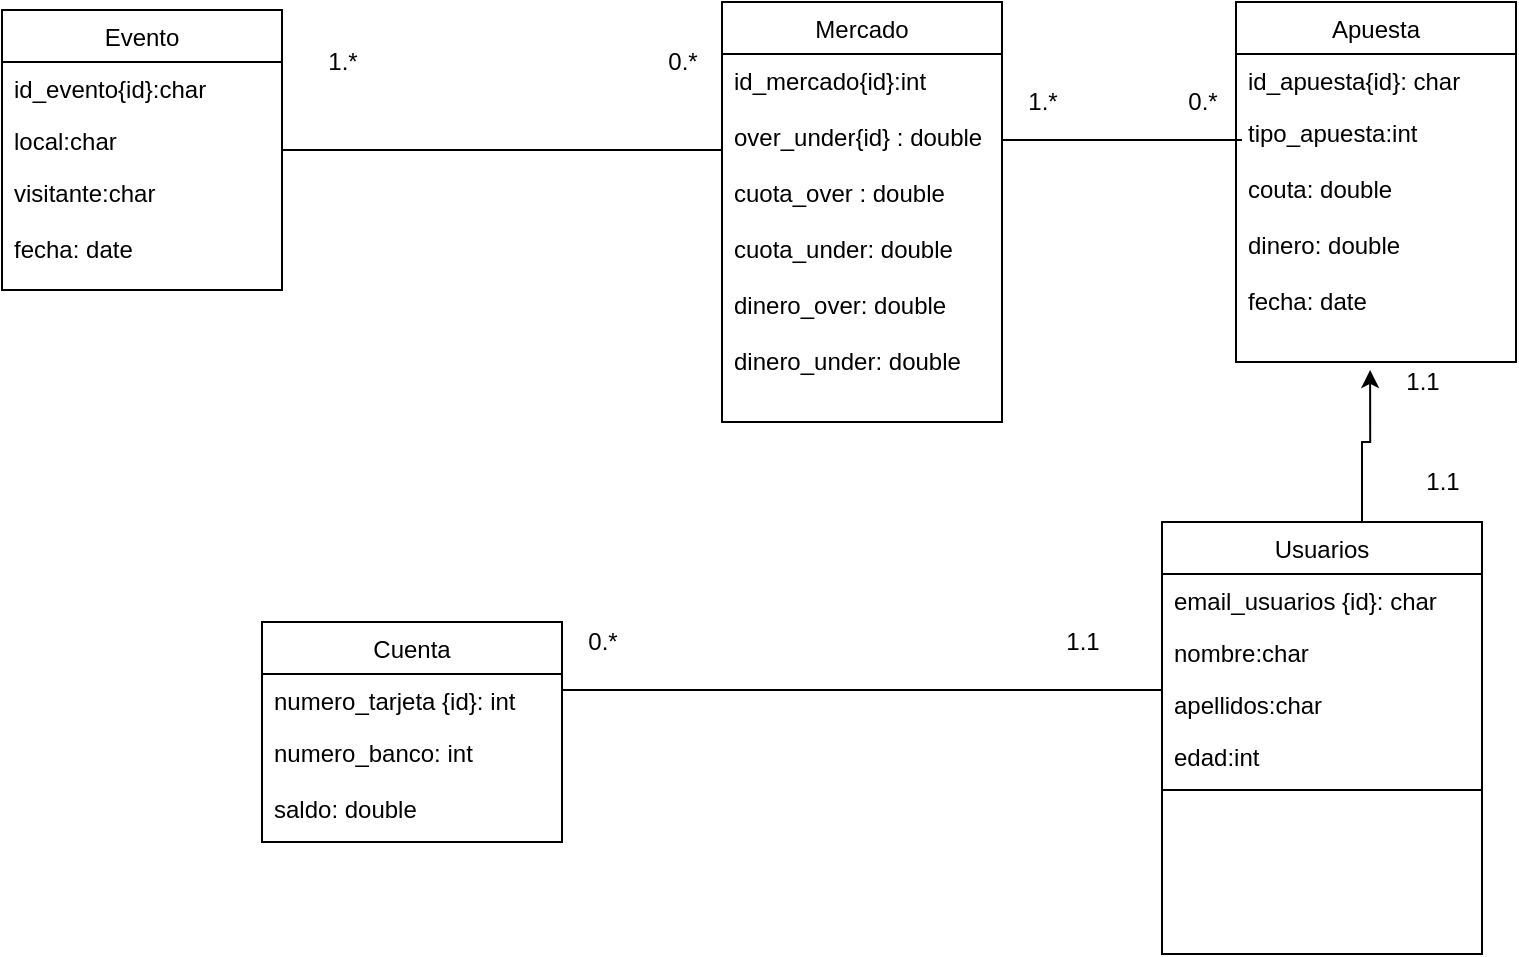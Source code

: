 <mxfile version="13.7.4" type="device"><diagram id="C5RBs43oDa-KdzZeNtuy" name="Page-1"><mxGraphModel dx="854" dy="436" grid="1" gridSize="10" guides="1" tooltips="1" connect="1" arrows="1" fold="1" page="1" pageScale="1" pageWidth="827" pageHeight="1169" math="0" shadow="0"><root><mxCell id="WIyWlLk6GJQsqaUBKTNV-0"/><mxCell id="WIyWlLk6GJQsqaUBKTNV-1" parent="WIyWlLk6GJQsqaUBKTNV-0"/><mxCell id="nkD-L9pcJGoJOv5Vwaft-16" value="" style="line;strokeWidth=1;fillColor=none;align=left;verticalAlign=middle;spacingTop=-1;spacingLeft=3;spacingRight=3;rotatable=0;labelPosition=right;points=[];portConstraint=eastwest;" parent="WIyWlLk6GJQsqaUBKTNV-1" vertex="1"><mxGeometry x="210" y="150" width="220" height="8" as="geometry"/></mxCell><mxCell id="nkD-L9pcJGoJOv5Vwaft-8" value="Apuesta" style="swimlane;fontStyle=0;childLayout=stackLayout;horizontal=1;startSize=26;fillColor=none;horizontalStack=0;resizeParent=1;resizeParentMax=0;resizeLast=0;collapsible=1;marginBottom=0;" parent="WIyWlLk6GJQsqaUBKTNV-1" vertex="1"><mxGeometry x="687" y="80" width="140" height="180" as="geometry"/></mxCell><mxCell id="nkD-L9pcJGoJOv5Vwaft-9" value="id_apuesta{id}: char" style="text;strokeColor=none;fillColor=none;align=left;verticalAlign=top;spacingLeft=4;spacingRight=4;overflow=hidden;rotatable=0;points=[[0,0.5],[1,0.5]];portConstraint=eastwest;" parent="nkD-L9pcJGoJOv5Vwaft-8" vertex="1"><mxGeometry y="26" width="140" height="26" as="geometry"/></mxCell><mxCell id="nkD-L9pcJGoJOv5Vwaft-10" value="tipo_apuesta:int&#10;&#10;couta: double&#10;&#10;dinero: double&#10;&#10;fecha: date" style="text;strokeColor=none;fillColor=none;align=left;verticalAlign=top;spacingLeft=4;spacingRight=4;overflow=hidden;rotatable=0;points=[[0,0.5],[1,0.5]];portConstraint=eastwest;" parent="nkD-L9pcJGoJOv5Vwaft-8" vertex="1"><mxGeometry y="52" width="140" height="128" as="geometry"/></mxCell><mxCell id="nkD-L9pcJGoJOv5Vwaft-19" value="" style="line;strokeWidth=1;fillColor=none;align=left;verticalAlign=middle;spacingTop=-1;spacingLeft=3;spacingRight=3;rotatable=0;labelPosition=right;points=[];portConstraint=eastwest;" parent="WIyWlLk6GJQsqaUBKTNV-1" vertex="1"><mxGeometry x="570" y="145" width="120" height="8" as="geometry"/></mxCell><mxCell id="nkD-L9pcJGoJOv5Vwaft-20" style="edgeStyle=orthogonalEdgeStyle;rounded=0;orthogonalLoop=1;jettySize=auto;html=1;entryX=0.479;entryY=1.031;entryDx=0;entryDy=0;entryPerimeter=0;" parent="WIyWlLk6GJQsqaUBKTNV-1" source="zkfFHV4jXpPFQw0GAbJ--17" target="nkD-L9pcJGoJOv5Vwaft-10" edge="1"><mxGeometry relative="1" as="geometry"><Array as="points"><mxPoint x="750" y="300"/><mxPoint x="754" y="300"/></Array></mxGeometry></mxCell><mxCell id="nkD-L9pcJGoJOv5Vwaft-12" value="Cuenta" style="swimlane;fontStyle=0;childLayout=stackLayout;horizontal=1;startSize=26;fillColor=none;horizontalStack=0;resizeParent=1;resizeParentMax=0;resizeLast=0;collapsible=1;marginBottom=0;" parent="WIyWlLk6GJQsqaUBKTNV-1" vertex="1"><mxGeometry x="200" y="390" width="150" height="110" as="geometry"/></mxCell><mxCell id="nkD-L9pcJGoJOv5Vwaft-13" value="numero_tarjeta {id}: int" style="text;strokeColor=none;fillColor=none;align=left;verticalAlign=top;spacingLeft=4;spacingRight=4;overflow=hidden;rotatable=0;points=[[0,0.5],[1,0.5]];portConstraint=eastwest;" parent="nkD-L9pcJGoJOv5Vwaft-12" vertex="1"><mxGeometry y="26" width="150" height="26" as="geometry"/></mxCell><mxCell id="nkD-L9pcJGoJOv5Vwaft-15" value="numero_banco: int&#10;&#10;saldo: double&#10;" style="text;strokeColor=none;fillColor=none;align=left;verticalAlign=top;spacingLeft=4;spacingRight=4;overflow=hidden;rotatable=0;points=[[0,0.5],[1,0.5]];portConstraint=eastwest;" parent="nkD-L9pcJGoJOv5Vwaft-12" vertex="1"><mxGeometry y="52" width="150" height="58" as="geometry"/></mxCell><mxCell id="nkD-L9pcJGoJOv5Vwaft-21" value="" style="line;strokeWidth=1;fillColor=none;align=left;verticalAlign=middle;spacingTop=-1;spacingLeft=3;spacingRight=3;rotatable=0;labelPosition=right;points=[];portConstraint=eastwest;" parent="WIyWlLk6GJQsqaUBKTNV-1" vertex="1"><mxGeometry x="350" y="420" width="300" height="8" as="geometry"/></mxCell><mxCell id="zkfFHV4jXpPFQw0GAbJ--17" value="Usuarios" style="swimlane;fontStyle=0;align=center;verticalAlign=top;childLayout=stackLayout;horizontal=1;startSize=26;horizontalStack=0;resizeParent=1;resizeLast=0;collapsible=1;marginBottom=0;rounded=0;shadow=0;strokeWidth=1;" parent="WIyWlLk6GJQsqaUBKTNV-1" vertex="1"><mxGeometry x="650" y="340" width="160" height="216" as="geometry"><mxRectangle x="550" y="140" width="160" height="26" as="alternateBounds"/></mxGeometry></mxCell><mxCell id="zkfFHV4jXpPFQw0GAbJ--18" value="email_usuarios {id}: char" style="text;align=left;verticalAlign=top;spacingLeft=4;spacingRight=4;overflow=hidden;rotatable=0;points=[[0,0.5],[1,0.5]];portConstraint=eastwest;" parent="zkfFHV4jXpPFQw0GAbJ--17" vertex="1"><mxGeometry y="26" width="160" height="26" as="geometry"/></mxCell><mxCell id="zkfFHV4jXpPFQw0GAbJ--19" value="nombre:char" style="text;align=left;verticalAlign=top;spacingLeft=4;spacingRight=4;overflow=hidden;rotatable=0;points=[[0,0.5],[1,0.5]];portConstraint=eastwest;rounded=0;shadow=0;html=0;" parent="zkfFHV4jXpPFQw0GAbJ--17" vertex="1"><mxGeometry y="52" width="160" height="26" as="geometry"/></mxCell><mxCell id="zkfFHV4jXpPFQw0GAbJ--20" value="apellidos:char" style="text;align=left;verticalAlign=top;spacingLeft=4;spacingRight=4;overflow=hidden;rotatable=0;points=[[0,0.5],[1,0.5]];portConstraint=eastwest;rounded=0;shadow=0;html=0;" parent="zkfFHV4jXpPFQw0GAbJ--17" vertex="1"><mxGeometry y="78" width="160" height="26" as="geometry"/></mxCell><mxCell id="zkfFHV4jXpPFQw0GAbJ--21" value="edad:int" style="text;align=left;verticalAlign=top;spacingLeft=4;spacingRight=4;overflow=hidden;rotatable=0;points=[[0,0.5],[1,0.5]];portConstraint=eastwest;rounded=0;shadow=0;html=0;" parent="zkfFHV4jXpPFQw0GAbJ--17" vertex="1"><mxGeometry y="104" width="160" height="26" as="geometry"/></mxCell><mxCell id="zkfFHV4jXpPFQw0GAbJ--23" value="" style="line;html=1;strokeWidth=1;align=left;verticalAlign=middle;spacingTop=-1;spacingLeft=3;spacingRight=3;rotatable=0;labelPosition=right;points=[];portConstraint=eastwest;" parent="zkfFHV4jXpPFQw0GAbJ--17" vertex="1"><mxGeometry y="130" width="160" height="8" as="geometry"/></mxCell><mxCell id="nkD-L9pcJGoJOv5Vwaft-22" value="1.*" style="text;html=1;align=center;verticalAlign=middle;resizable=0;points=[];autosize=1;" parent="WIyWlLk6GJQsqaUBKTNV-1" vertex="1"><mxGeometry x="225" y="100" width="30" height="20" as="geometry"/></mxCell><mxCell id="nkD-L9pcJGoJOv5Vwaft-23" value="0.*" style="text;html=1;align=center;verticalAlign=middle;resizable=0;points=[];autosize=1;" parent="WIyWlLk6GJQsqaUBKTNV-1" vertex="1"><mxGeometry x="395" y="100" width="30" height="20" as="geometry"/></mxCell><mxCell id="nkD-L9pcJGoJOv5Vwaft-24" value="1.*" style="text;html=1;align=center;verticalAlign=middle;resizable=0;points=[];autosize=1;" parent="WIyWlLk6GJQsqaUBKTNV-1" vertex="1"><mxGeometry x="575" y="120" width="30" height="20" as="geometry"/></mxCell><mxCell id="nkD-L9pcJGoJOv5Vwaft-25" value="0.*" style="text;html=1;align=center;verticalAlign=middle;resizable=0;points=[];autosize=1;" parent="WIyWlLk6GJQsqaUBKTNV-1" vertex="1"><mxGeometry x="655" y="120" width="30" height="20" as="geometry"/></mxCell><mxCell id="nkD-L9pcJGoJOv5Vwaft-26" value="1.1" style="text;html=1;align=center;verticalAlign=middle;resizable=0;points=[];autosize=1;" parent="WIyWlLk6GJQsqaUBKTNV-1" vertex="1"><mxGeometry x="775" y="310" width="30" height="20" as="geometry"/></mxCell><mxCell id="nkD-L9pcJGoJOv5Vwaft-27" value="1.1" style="text;html=1;align=center;verticalAlign=middle;resizable=0;points=[];autosize=1;" parent="WIyWlLk6GJQsqaUBKTNV-1" vertex="1"><mxGeometry x="765" y="260" width="30" height="20" as="geometry"/></mxCell><mxCell id="nkD-L9pcJGoJOv5Vwaft-28" value="1.1" style="text;html=1;align=center;verticalAlign=middle;resizable=0;points=[];autosize=1;" parent="WIyWlLk6GJQsqaUBKTNV-1" vertex="1"><mxGeometry x="595" y="390" width="30" height="20" as="geometry"/></mxCell><mxCell id="nkD-L9pcJGoJOv5Vwaft-29" value="0.*" style="text;html=1;align=center;verticalAlign=middle;resizable=0;points=[];autosize=1;" parent="WIyWlLk6GJQsqaUBKTNV-1" vertex="1"><mxGeometry x="355" y="390" width="30" height="20" as="geometry"/></mxCell><mxCell id="y6PPMJUQRlwjhzBdBtG6-5" value="Evento" style="swimlane;fontStyle=0;childLayout=stackLayout;horizontal=1;startSize=26;fillColor=none;horizontalStack=0;resizeParent=1;resizeParentMax=0;resizeLast=0;collapsible=1;marginBottom=0;" parent="WIyWlLk6GJQsqaUBKTNV-1" vertex="1"><mxGeometry x="70" y="84" width="140" height="140" as="geometry"/></mxCell><mxCell id="y6PPMJUQRlwjhzBdBtG6-6" value="id_evento{id}:char" style="text;strokeColor=none;fillColor=none;align=left;verticalAlign=top;spacingLeft=4;spacingRight=4;overflow=hidden;rotatable=0;points=[[0,0.5],[1,0.5]];portConstraint=eastwest;" parent="y6PPMJUQRlwjhzBdBtG6-5" vertex="1"><mxGeometry y="26" width="140" height="26" as="geometry"/></mxCell><mxCell id="y6PPMJUQRlwjhzBdBtG6-7" value="local:char" style="text;strokeColor=none;fillColor=none;align=left;verticalAlign=top;spacingLeft=4;spacingRight=4;overflow=hidden;rotatable=0;points=[[0,0.5],[1,0.5]];portConstraint=eastwest;" parent="y6PPMJUQRlwjhzBdBtG6-5" vertex="1"><mxGeometry y="52" width="140" height="26" as="geometry"/></mxCell><mxCell id="y6PPMJUQRlwjhzBdBtG6-8" value="visitante:char&#10;&#10;fecha: date" style="text;strokeColor=none;fillColor=none;align=left;verticalAlign=top;spacingLeft=4;spacingRight=4;overflow=hidden;rotatable=0;points=[[0,0.5],[1,0.5]];portConstraint=eastwest;" parent="y6PPMJUQRlwjhzBdBtG6-5" vertex="1"><mxGeometry y="78" width="140" height="62" as="geometry"/></mxCell><mxCell id="y6PPMJUQRlwjhzBdBtG6-9" value="Mercado" style="swimlane;fontStyle=0;childLayout=stackLayout;horizontal=1;startSize=26;fillColor=none;horizontalStack=0;resizeParent=1;resizeParentMax=0;resizeLast=0;collapsible=1;marginBottom=0;" parent="WIyWlLk6GJQsqaUBKTNV-1" vertex="1"><mxGeometry x="430" y="80" width="140" height="210" as="geometry"/></mxCell><mxCell id="y6PPMJUQRlwjhzBdBtG6-11" value="id_mercado{id}:int&#10;&#10;over_under{id} : double&#10;&#10;cuota_over : double&#10;&#10;cuota_under: double&#10;&#10;dinero_over: double&#10;&#10;dinero_under: double&#10;&#10;&#10;&#10;" style="text;strokeColor=none;fillColor=none;align=left;verticalAlign=top;spacingLeft=4;spacingRight=4;overflow=hidden;rotatable=0;points=[[0,0.5],[1,0.5]];portConstraint=eastwest;" parent="y6PPMJUQRlwjhzBdBtG6-9" vertex="1"><mxGeometry y="26" width="140" height="184" as="geometry"/></mxCell></root></mxGraphModel></diagram></mxfile>
